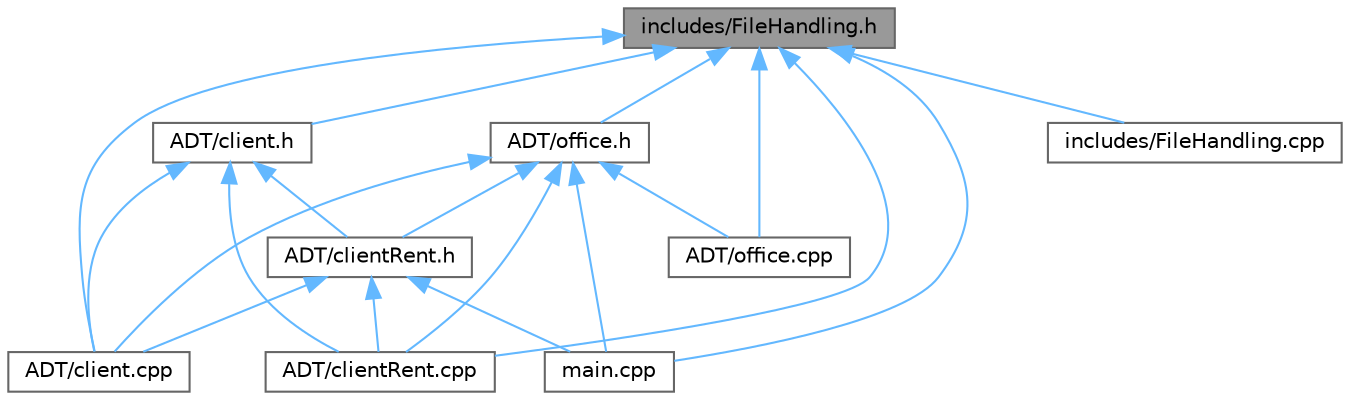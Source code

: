 digraph "includes/FileHandling.h"
{
 // LATEX_PDF_SIZE
  bgcolor="transparent";
  edge [fontname=Helvetica,fontsize=10,labelfontname=Helvetica,labelfontsize=10];
  node [fontname=Helvetica,fontsize=10,shape=box,height=0.2,width=0.4];
  Node1 [id="Node000001",label="includes/FileHandling.h",height=0.2,width=0.4,color="gray40", fillcolor="grey60", style="filled", fontcolor="black",tooltip=" "];
  Node1 -> Node2 [id="edge19_Node000001_Node000002",dir="back",color="steelblue1",style="solid",tooltip=" "];
  Node2 [id="Node000002",label="ADT/client.cpp",height=0.2,width=0.4,color="grey40", fillcolor="white", style="filled",URL="$client_8cpp.html",tooltip=" "];
  Node1 -> Node3 [id="edge20_Node000001_Node000003",dir="back",color="steelblue1",style="solid",tooltip=" "];
  Node3 [id="Node000003",label="ADT/client.h",height=0.2,width=0.4,color="grey40", fillcolor="white", style="filled",URL="$client_8h.html",tooltip=" "];
  Node3 -> Node2 [id="edge21_Node000003_Node000002",dir="back",color="steelblue1",style="solid",tooltip=" "];
  Node3 -> Node4 [id="edge22_Node000003_Node000004",dir="back",color="steelblue1",style="solid",tooltip=" "];
  Node4 [id="Node000004",label="ADT/clientRent.cpp",height=0.2,width=0.4,color="grey40", fillcolor="white", style="filled",URL="$client_rent_8cpp.html",tooltip=" "];
  Node3 -> Node5 [id="edge23_Node000003_Node000005",dir="back",color="steelblue1",style="solid",tooltip=" "];
  Node5 [id="Node000005",label="ADT/clientRent.h",height=0.2,width=0.4,color="grey40", fillcolor="white", style="filled",URL="$client_rent_8h.html",tooltip=" "];
  Node5 -> Node2 [id="edge24_Node000005_Node000002",dir="back",color="steelblue1",style="solid",tooltip=" "];
  Node5 -> Node4 [id="edge25_Node000005_Node000004",dir="back",color="steelblue1",style="solid",tooltip=" "];
  Node5 -> Node6 [id="edge26_Node000005_Node000006",dir="back",color="steelblue1",style="solid",tooltip=" "];
  Node6 [id="Node000006",label="main.cpp",height=0.2,width=0.4,color="grey40", fillcolor="white", style="filled",URL="$main_8cpp.html",tooltip="para san to"];
  Node1 -> Node4 [id="edge27_Node000001_Node000004",dir="back",color="steelblue1",style="solid",tooltip=" "];
  Node1 -> Node7 [id="edge28_Node000001_Node000007",dir="back",color="steelblue1",style="solid",tooltip=" "];
  Node7 [id="Node000007",label="ADT/office.cpp",height=0.2,width=0.4,color="grey40", fillcolor="white", style="filled",URL="$office_8cpp.html",tooltip=" "];
  Node1 -> Node8 [id="edge29_Node000001_Node000008",dir="back",color="steelblue1",style="solid",tooltip=" "];
  Node8 [id="Node000008",label="ADT/office.h",height=0.2,width=0.4,color="grey40", fillcolor="white", style="filled",URL="$office_8h.html",tooltip=" "];
  Node8 -> Node2 [id="edge30_Node000008_Node000002",dir="back",color="steelblue1",style="solid",tooltip=" "];
  Node8 -> Node4 [id="edge31_Node000008_Node000004",dir="back",color="steelblue1",style="solid",tooltip=" "];
  Node8 -> Node5 [id="edge32_Node000008_Node000005",dir="back",color="steelblue1",style="solid",tooltip=" "];
  Node8 -> Node7 [id="edge33_Node000008_Node000007",dir="back",color="steelblue1",style="solid",tooltip=" "];
  Node8 -> Node6 [id="edge34_Node000008_Node000006",dir="back",color="steelblue1",style="solid",tooltip=" "];
  Node1 -> Node9 [id="edge35_Node000001_Node000009",dir="back",color="steelblue1",style="solid",tooltip=" "];
  Node9 [id="Node000009",label="includes/FileHandling.cpp",height=0.2,width=0.4,color="grey40", fillcolor="white", style="filled",URL="$_file_handling_8cpp.html",tooltip=" "];
  Node1 -> Node6 [id="edge36_Node000001_Node000006",dir="back",color="steelblue1",style="solid",tooltip=" "];
}
